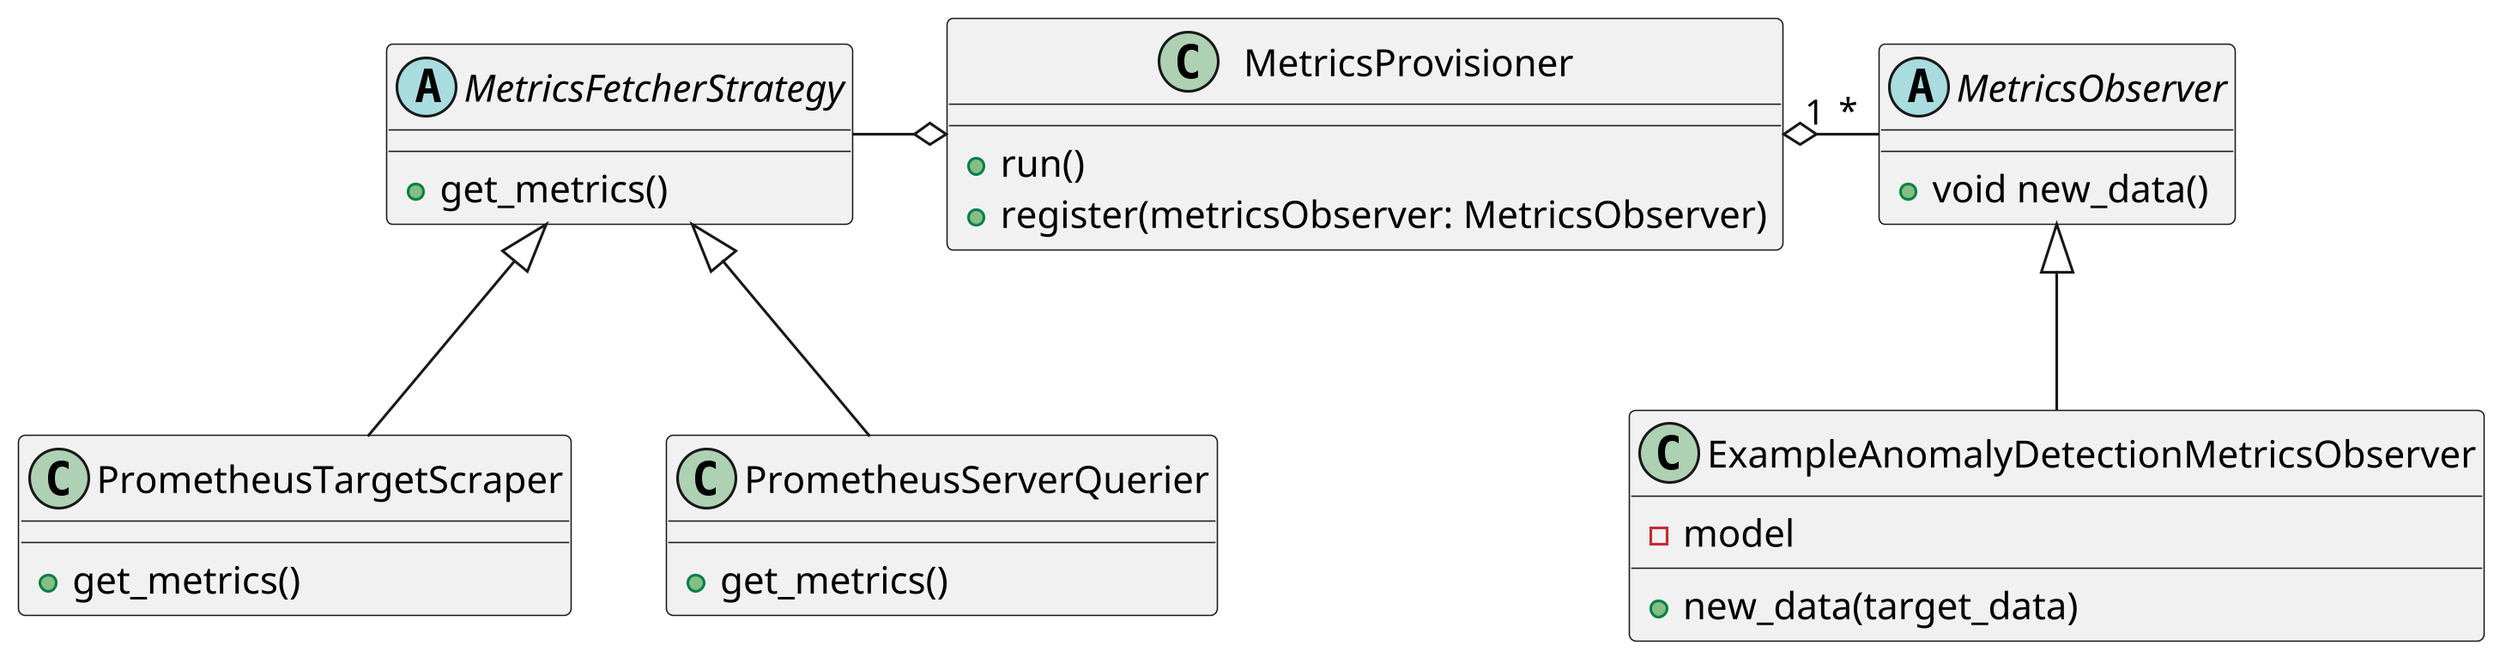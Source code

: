 @startuml
skinparam dpi 300


abstract class MetricsObserver {
    + void new_data()
}

class ExampleAnomalyDetectionMetricsObserver {
    - model
    + new_data(target_data)
}


class MetricsProvisioner {
    + run()
    + register(metricsObserver: MetricsObserver)
}

abstract class MetricsFetcherStrategy {
    + get_metrics()
}

class PrometheusTargetScraper {
    + get_metrics()
}

class PrometheusServerQuerier {
    + get_metrics()
}


MetricsObserver <|-- ExampleAnomalyDetectionMetricsObserver
MetricsProvisioner "1" o-right- "*" MetricsObserver


PrometheusTargetScraper -up-|> MetricsFetcherStrategy
PrometheusServerQuerier -up-|> MetricsFetcherStrategy
MetricsProvisioner o-left- MetricsFetcherStrategy
